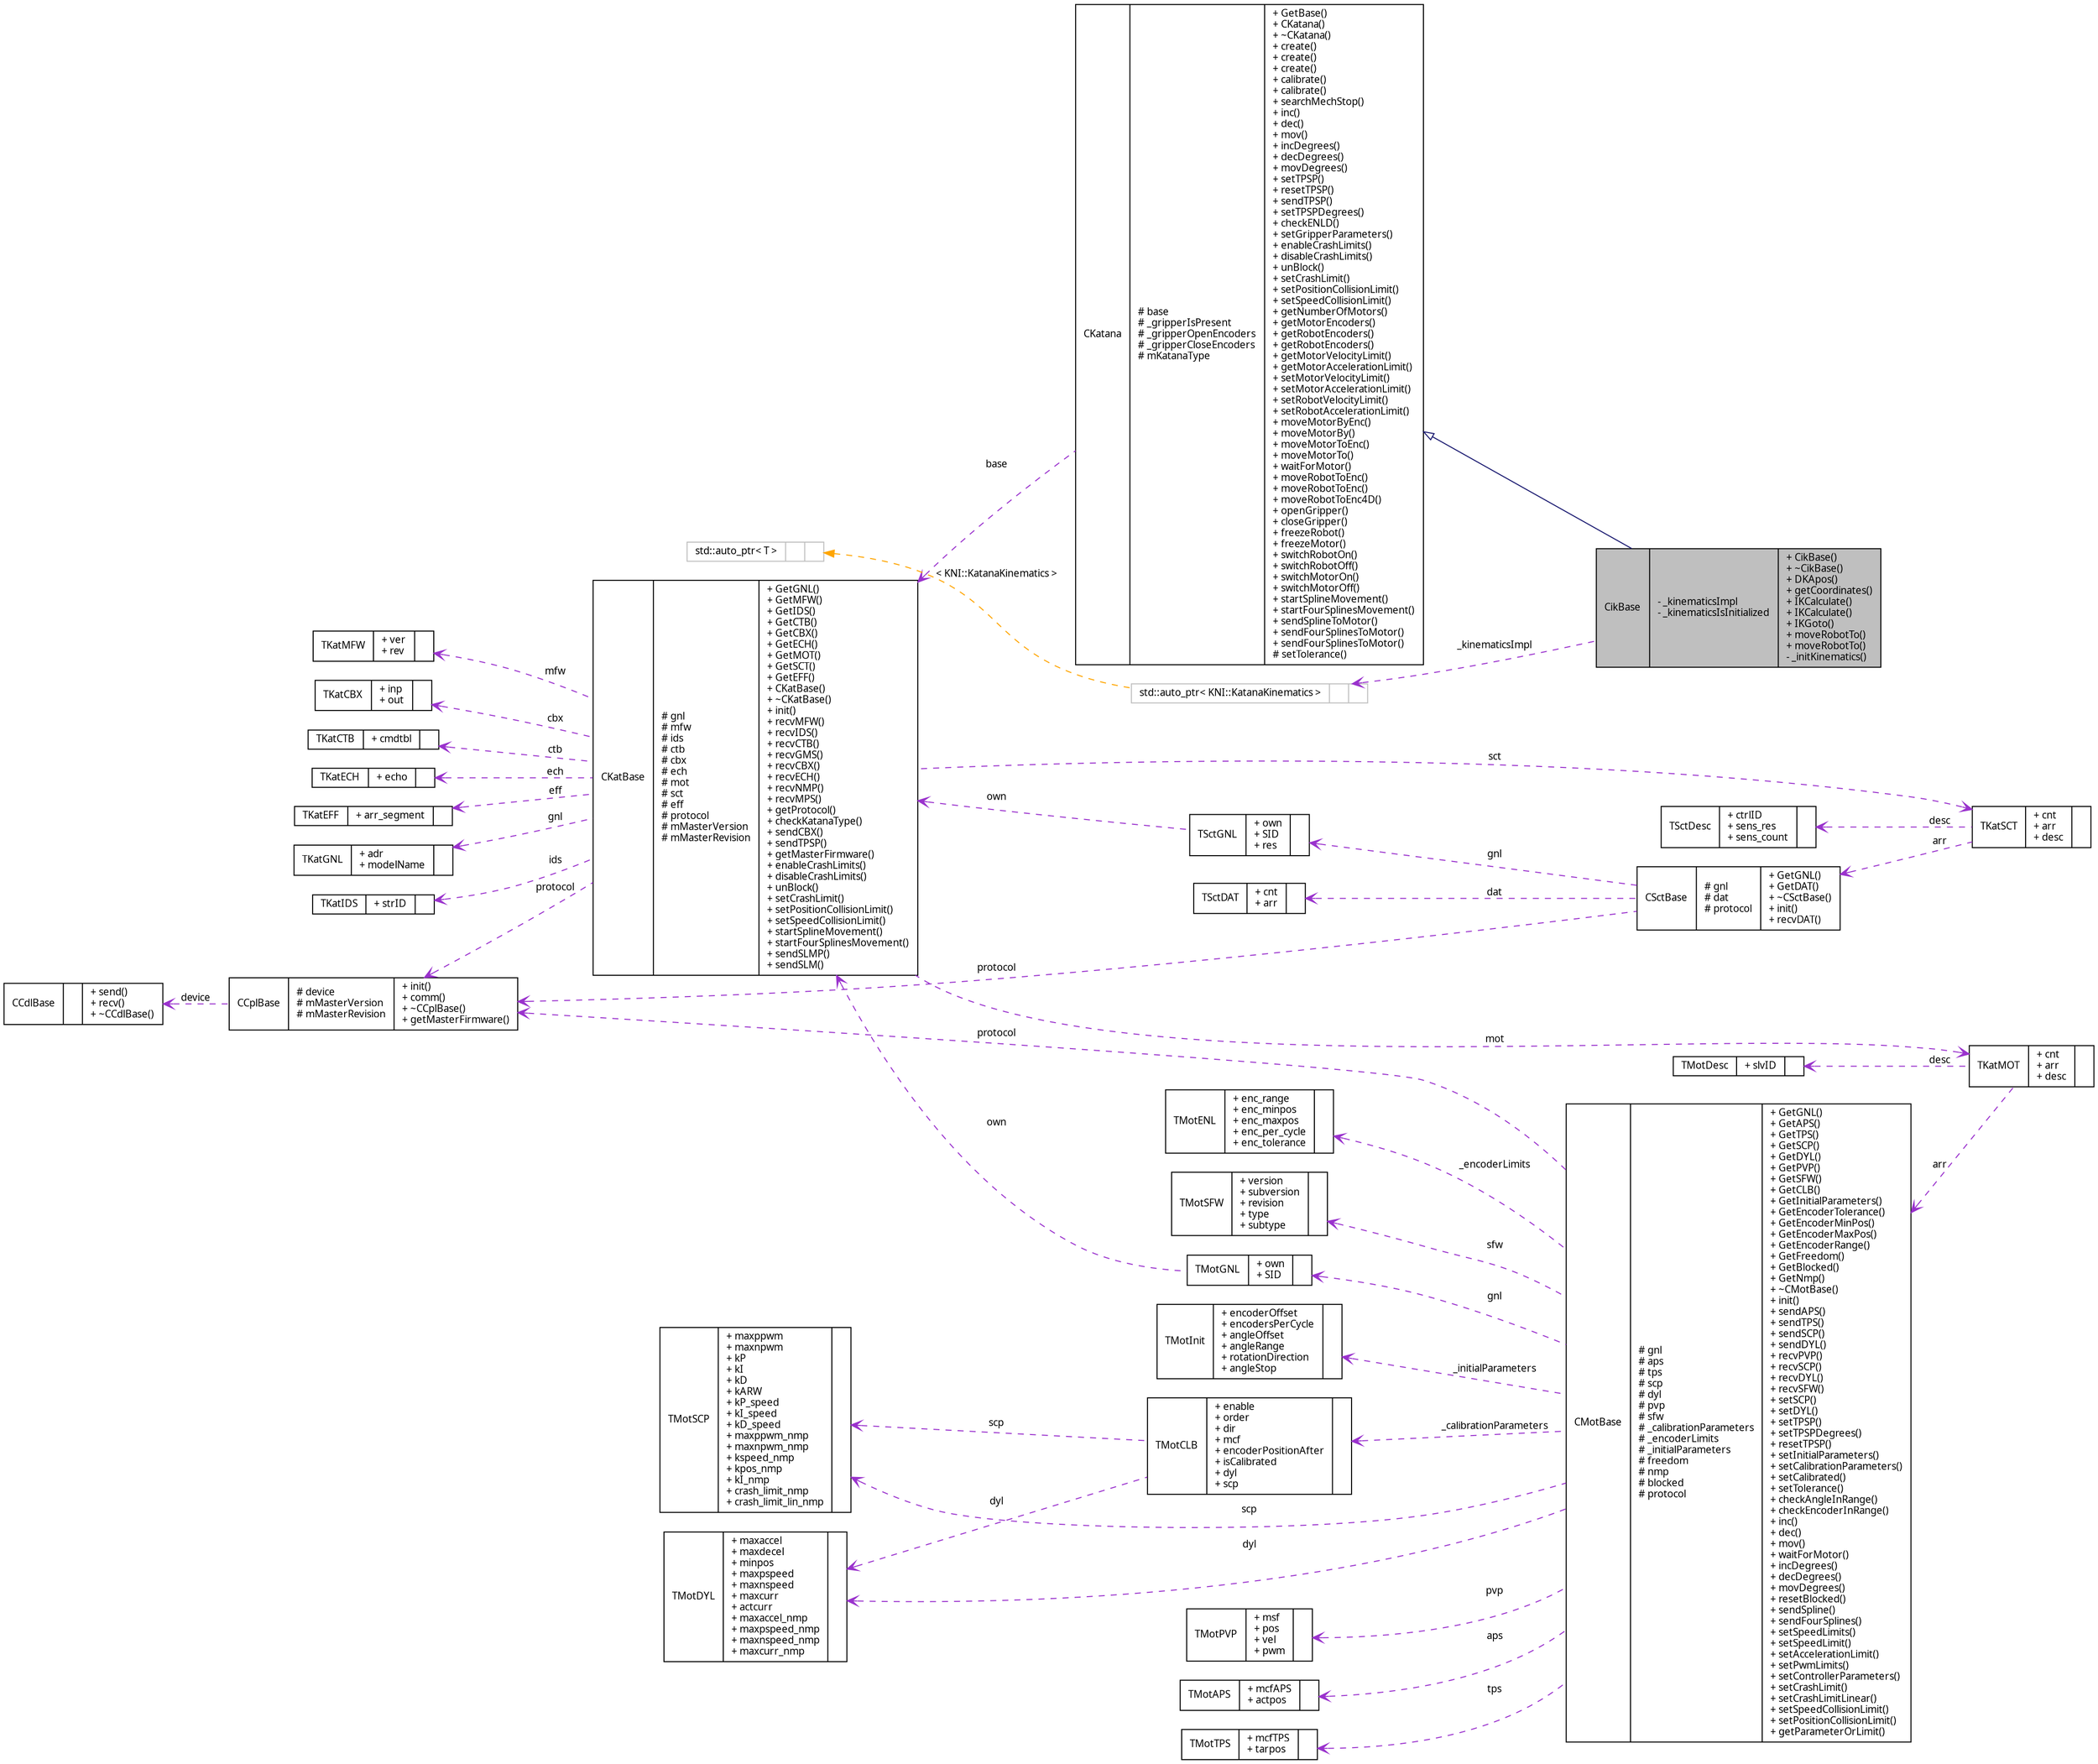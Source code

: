 digraph G
{
  edge [fontname="FreeSans.ttf",fontsize=10,labelfontname="FreeSans.ttf",labelfontsize=10];
  node [fontname="FreeSans.ttf",fontsize=10,shape=record];
  rankdir=LR;
  Node1 [label="{CikBase\n|- _kinematicsImpl\l- _kinematicsIsInitialized\l|+ CikBase()\l+ ~CikBase()\l+ DKApos()\l+ getCoordinates()\l+ IKCalculate()\l+ IKCalculate()\l+ IKGoto()\l+ moveRobotTo()\l+ moveRobotTo()\l- _initKinematics()\l}",height=0.2,width=0.4,color="black", fillcolor="grey75", style="filled" fontcolor="black"];
  Node2 -> Node1 [dir=back,color="midnightblue",fontsize=10,style="solid",arrowtail="empty",fontname="FreeSans.ttf"];
  Node2 [label="{CKatana\n|# base\l# _gripperIsPresent\l# _gripperOpenEncoders\l# _gripperCloseEncoders\l# mKatanaType\l|+ GetBase()\l+ CKatana()\l+ ~CKatana()\l+ create()\l+ create()\l+ create()\l+ calibrate()\l+ calibrate()\l+ searchMechStop()\l+ inc()\l+ dec()\l+ mov()\l+ incDegrees()\l+ decDegrees()\l+ movDegrees()\l+ setTPSP()\l+ resetTPSP()\l+ sendTPSP()\l+ setTPSPDegrees()\l+ checkENLD()\l+ setGripperParameters()\l+ enableCrashLimits()\l+ disableCrashLimits()\l+ unBlock()\l+ setCrashLimit()\l+ setPositionCollisionLimit()\l+ setSpeedCollisionLimit()\l+ getNumberOfMotors()\l+ getMotorEncoders()\l+ getRobotEncoders()\l+ getRobotEncoders()\l+ getMotorVelocityLimit()\l+ getMotorAccelerationLimit()\l+ setMotorVelocityLimit()\l+ setMotorAccelerationLimit()\l+ setRobotVelocityLimit()\l+ setRobotAccelerationLimit()\l+ moveMotorByEnc()\l+ moveMotorBy()\l+ moveMotorToEnc()\l+ moveMotorTo()\l+ waitForMotor()\l+ moveRobotToEnc()\l+ moveRobotToEnc()\l+ moveRobotToEnc4D()\l+ openGripper()\l+ closeGripper()\l+ freezeRobot()\l+ freezeMotor()\l+ switchRobotOn()\l+ switchRobotOff()\l+ switchMotorOn()\l+ switchMotorOff()\l+ startSplineMovement()\l+ startFourSplinesMovement()\l+ sendSplineToMotor()\l+ sendFourSplinesToMotor()\l+ sendFourSplinesToMotor()\l# setTolerance()\l}",height=0.2,width=0.4,color="black", fillcolor="white", style="filled",URL="$classCKatana.html",tooltip="Extended Katana class with additional functions."];
  Node3 -> Node2 [dir=back,color="darkorchid3",fontsize=10,style="dashed",label="base",arrowtail="open",fontname="FreeSans.ttf"];
  Node3 [label="{CKatBase\n|# gnl\l# mfw\l# ids\l# ctb\l# cbx\l# ech\l# mot\l# sct\l# eff\l# protocol\l# mMasterVersion\l# mMasterRevision\l|+ GetGNL()\l+ GetMFW()\l+ GetIDS()\l+ GetCTB()\l+ GetCBX()\l+ GetECH()\l+ GetMOT()\l+ GetSCT()\l+ GetEFF()\l+ CKatBase()\l+ ~CKatBase()\l+ init()\l+ recvMFW()\l+ recvIDS()\l+ recvCTB()\l+ recvGMS()\l+ recvCBX()\l+ recvECH()\l+ recvNMP()\l+ recvMPS()\l+ getProtocol()\l+ checkKatanaType()\l+ sendCBX()\l+ sendTPSP()\l+ getMasterFirmware()\l+ enableCrashLimits()\l+ disableCrashLimits()\l+ unBlock()\l+ setCrashLimit()\l+ setPositionCollisionLimit()\l+ setSpeedCollisionLimit()\l+ startSplineMovement()\l+ startFourSplinesMovement()\l+ sendSLMP()\l+ sendSLM()\l}",height=0.2,width=0.4,color="black", fillcolor="white", style="filled",URL="$classCKatBase.html",tooltip="Base Katana class."];
  Node4 -> Node3 [dir=back,color="darkorchid3",fontsize=10,style="dashed",label="mfw",arrowtail="open",fontname="FreeSans.ttf"];
  Node4 [label="{TKatMFW\n|+ ver\l+ rev\l|}",height=0.2,width=0.4,color="black", fillcolor="white", style="filled",URL="$structTKatMFW.html",tooltip="[MFW] master firmware version/revision number"];
  Node5 -> Node3 [dir=back,color="darkorchid3",fontsize=10,style="dashed",label="cbx",arrowtail="open",fontname="FreeSans.ttf"];
  Node5 [label="{TKatCBX\n|+ inp\l+ out\l|}",height=0.2,width=0.4,color="black", fillcolor="white", style="filled",URL="$structTKatCBX.html",tooltip="[CBX] connector box"];
  Node6 -> Node3 [dir=back,color="darkorchid3",fontsize=10,style="dashed",label="sct",arrowtail="open",fontname="FreeSans.ttf"];
  Node6 [label="{TKatSCT\n|+ cnt\l+ arr\l+ desc\l|}",height=0.2,width=0.4,color="black", fillcolor="white", style="filled",URL="$structTKatSCT.html",tooltip="[SCT] every sens ctrl&#39;s attributes"];
  Node7 -> Node6 [dir=back,color="darkorchid3",fontsize=10,style="dashed",label="desc",arrowtail="open",fontname="FreeSans.ttf"];
  Node7 [label="{TSctDesc\n|+ ctrlID\l+ sens_res\l+ sens_count\l|}",height=0.2,width=0.4,color="black", fillcolor="white", style="filled",URL="$structTSctDesc.html",tooltip="sensor controller description (partly)"];
  Node8 -> Node6 [dir=back,color="darkorchid3",fontsize=10,style="dashed",label="arr",arrowtail="open",fontname="FreeSans.ttf"];
  Node8 [label="{CSctBase\n|# gnl\l# dat\l# protocol\l|+ GetGNL()\l+ GetDAT()\l+ ~CSctBase()\l+ init()\l+ recvDAT()\l}",height=0.2,width=0.4,color="black", fillcolor="white", style="filled",URL="$classCSctBase.html",tooltip="Sensor Controller class."];
  Node9 -> Node8 [dir=back,color="darkorchid3",fontsize=10,style="dashed",label="gnl",arrowtail="open",fontname="FreeSans.ttf"];
  Node9 [label="{TSctGNL\n|+ own\l+ SID\l+ res\l|}",height=0.2,width=0.4,color="black", fillcolor="white", style="filled",URL="$structTSctGNL.html",tooltip="[GNL] controller generals"];
  Node3 -> Node9 [dir=back,color="darkorchid3",fontsize=10,style="dashed",label="own",arrowtail="open",fontname="FreeSans.ttf"];
  Node10 -> Node8 [dir=back,color="darkorchid3",fontsize=10,style="dashed",label="dat",arrowtail="open",fontname="FreeSans.ttf"];
  Node10 [label="{TSctDAT\n|+ cnt\l+ arr\l|}",height=0.2,width=0.4,color="black", fillcolor="white", style="filled",URL="$structTSctDAT.html",tooltip="[DAT] sensor data"];
  Node11 -> Node8 [dir=back,color="darkorchid3",fontsize=10,style="dashed",label="protocol",arrowtail="open",fontname="FreeSans.ttf"];
  Node11 [label="{CCplBase\n|# device\l# mMasterVersion\l# mMasterRevision\l|+ init()\l+ comm()\l+ ~CCplBase()\l+ getMasterFirmware()\l}",height=0.2,width=0.4,color="black", fillcolor="white", style="filled",URL="$classCCplBase.html",tooltip="Abstract base class for protocol definiton."];
  Node12 -> Node11 [dir=back,color="darkorchid3",fontsize=10,style="dashed",label="device",arrowtail="open",fontname="FreeSans.ttf"];
  Node12 [label="{CCdlBase\n||+ send()\l+ recv()\l+ ~CCdlBase()\l}",height=0.2,width=0.4,color="black", fillcolor="white", style="filled",URL="$classCCdlBase.html",tooltip="Abstract base class for devices."];
  Node13 -> Node3 [dir=back,color="darkorchid3",fontsize=10,style="dashed",label="ctb",arrowtail="open",fontname="FreeSans.ttf"];
  Node13 [label="{TKatCTB\n|+ cmdtbl\l|}",height=0.2,width=0.4,color="black", fillcolor="white", style="filled",URL="$structTKatCTB.html",tooltip="[CTB] command table defined in the firmware"];
  Node14 -> Node3 [dir=back,color="darkorchid3",fontsize=10,style="dashed",label="ech",arrowtail="open",fontname="FreeSans.ttf"];
  Node14 [label="{TKatECH\n|+ echo\l|}",height=0.2,width=0.4,color="black", fillcolor="white", style="filled",URL="$structTKatECH.html",tooltip="[ECH] echo"];
  Node15 -> Node3 [dir=back,color="darkorchid3",fontsize=10,style="dashed",label="eff",arrowtail="open",fontname="FreeSans.ttf"];
  Node15 [label="{TKatEFF\n|+ arr_segment\l|}",height=0.2,width=0.4,color="black", fillcolor="white", style="filled",URL="$structTKatEFF.html",tooltip="Inverse Kinematics structure of the endeffektor."];
  Node16 -> Node3 [dir=back,color="darkorchid3",fontsize=10,style="dashed",label="gnl",arrowtail="open",fontname="FreeSans.ttf"];
  Node16 [label="{TKatGNL\n|+ adr\l+ modelName\l|}",height=0.2,width=0.4,color="black", fillcolor="white", style="filled",URL="$structTKatGNL.html",tooltip="[GNL] general robot attributes"];
  Node17 -> Node3 [dir=back,color="darkorchid3",fontsize=10,style="dashed",label="mot",arrowtail="open",fontname="FreeSans.ttf"];
  Node17 [label="{TKatMOT\n|+ cnt\l+ arr\l+ desc\l|}",height=0.2,width=0.4,color="black", fillcolor="white", style="filled",URL="$structTKatMOT.html",tooltip="[MOT] every motor&#39;s attributes"];
  Node18 -> Node17 [dir=back,color="darkorchid3",fontsize=10,style="dashed",label="desc",arrowtail="open",fontname="FreeSans.ttf"];
  Node18 [label="{TMotDesc\n|+ slvID\l|}",height=0.2,width=0.4,color="black", fillcolor="white", style="filled",URL="$structTMotDesc.html",tooltip="motor description (partly)"];
  Node19 -> Node17 [dir=back,color="darkorchid3",fontsize=10,style="dashed",label="arr",arrowtail="open",fontname="FreeSans.ttf"];
  Node19 [label="{CMotBase\n|# gnl\l# aps\l# tps\l# scp\l# dyl\l# pvp\l# sfw\l# _calibrationParameters\l# _encoderLimits\l# _initialParameters\l# freedom\l# nmp\l# blocked\l# protocol\l|+ GetGNL()\l+ GetAPS()\l+ GetTPS()\l+ GetSCP()\l+ GetDYL()\l+ GetPVP()\l+ GetSFW()\l+ GetCLB()\l+ GetInitialParameters()\l+ GetEncoderTolerance()\l+ GetEncoderMinPos()\l+ GetEncoderMaxPos()\l+ GetEncoderRange()\l+ GetFreedom()\l+ GetBlocked()\l+ GetNmp()\l+ ~CMotBase()\l+ init()\l+ sendAPS()\l+ sendTPS()\l+ sendSCP()\l+ sendDYL()\l+ recvPVP()\l+ recvSCP()\l+ recvDYL()\l+ recvSFW()\l+ setSCP()\l+ setDYL()\l+ setTPSP()\l+ setTPSPDegrees()\l+ resetTPSP()\l+ setInitialParameters()\l+ setCalibrationParameters()\l+ setCalibrated()\l+ setTolerance()\l+ checkAngleInRange()\l+ checkEncoderInRange()\l+ inc()\l+ dec()\l+ mov()\l+ waitForMotor()\l+ incDegrees()\l+ decDegrees()\l+ movDegrees()\l+ resetBlocked()\l+ sendSpline()\l+ sendFourSplines()\l+ setSpeedLimits()\l+ setSpeedLimit()\l+ setAccelerationLimit()\l+ setPwmLimits()\l+ setControllerParameters()\l+ setCrashLimit()\l+ setCrashLimitLinear()\l+ setSpeedCollisionLimit()\l+ setPositionCollisionLimit()\l+ getParameterOrLimit()\l}",height=0.2,width=0.4,color="black", fillcolor="white", style="filled",URL="$classCMotBase.html",tooltip="Motor class."];
  Node20 -> Node19 [dir=back,color="darkorchid3",fontsize=10,style="dashed",label="_encoderLimits",arrowtail="open",fontname="FreeSans.ttf"];
  Node20 [label="{TMotENL\n|+ enc_range\l+ enc_minpos\l+ enc_maxpos\l+ enc_per_cycle\l+ enc_tolerance\l|}",height=0.2,width=0.4,color="black", fillcolor="white", style="filled",URL="$structTMotENL.html",tooltip="[ENL] limits in encoder values (INTERNAL STRUCTURE!)"];
  Node21 -> Node19 [dir=back,color="darkorchid3",fontsize=10,style="dashed",label="sfw",arrowtail="open",fontname="FreeSans.ttf"];
  Node21 [label="{TMotSFW\n|+ version\l+ subversion\l+ revision\l+ type\l+ subtype\l|}",height=0.2,width=0.4,color="black", fillcolor="white", style="filled",URL="$structTMotSFW.html",tooltip="[SFW] slave firmware"];
  Node22 -> Node19 [dir=back,color="darkorchid3",fontsize=10,style="dashed",label="gnl",arrowtail="open",fontname="FreeSans.ttf"];
  Node22 [label="{TMotGNL\n|+ own\l+ SID\l|}",height=0.2,width=0.4,color="black", fillcolor="white", style="filled",URL="$structTMotGNL.html",tooltip="[GNL] motor generals"];
  Node3 -> Node22 [dir=back,color="darkorchid3",fontsize=10,style="dashed",label="own",arrowtail="open",fontname="FreeSans.ttf"];
  Node23 -> Node19 [dir=back,color="darkorchid3",fontsize=10,style="dashed",label="_initialParameters",arrowtail="open",fontname="FreeSans.ttf"];
  Node23 [label="{TMotInit\n|+ encoderOffset\l+ encodersPerCycle\l+ angleOffset\l+ angleRange\l+ rotationDirection\l+ angleStop\l|}",height=0.2,width=0.4,color="black", fillcolor="white", style="filled",URL="$structTMotInit.html",tooltip="Initial motor parameters."];
  Node24 -> Node19 [dir=back,color="darkorchid3",fontsize=10,style="dashed",label="_calibrationParameters",arrowtail="open",fontname="FreeSans.ttf"];
  Node24 [label="{TMotCLB\n|+ enable\l+ order\l+ dir\l+ mcf\l+ encoderPositionAfter\l+ isCalibrated\l+ dyl\l+ scp\l|}",height=0.2,width=0.4,color="black", fillcolor="white", style="filled",URL="$structTMotCLB.html",tooltip="Calibration structure for single motors."];
  Node25 -> Node24 [dir=back,color="darkorchid3",fontsize=10,style="dashed",label="scp",arrowtail="open",fontname="FreeSans.ttf"];
  Node25 [label="{TMotSCP\n|+ maxppwm\l+ maxnpwm\l+ kP\l+ kI\l+ kD\l+ kARW\l+ kP_speed\l+ kI_speed\l+ kD_speed\l+ maxppwm_nmp\l+ maxnpwm_nmp\l+ kspeed_nmp\l+ kpos_nmp\l+ kI_nmp\l+ crash_limit_nmp\l+ crash_limit_lin_nmp\l|}",height=0.2,width=0.4,color="black", fillcolor="white", style="filled",URL="$structTMotSCP.html",tooltip="[SCP] static controller parameters"];
  Node26 -> Node24 [dir=back,color="darkorchid3",fontsize=10,style="dashed",label="dyl",arrowtail="open",fontname="FreeSans.ttf"];
  Node26 [label="{TMotDYL\n|+ maxaccel\l+ maxdecel\l+ minpos\l+ maxpspeed\l+ maxnspeed\l+ maxcurr\l+ actcurr\l+ maxaccel_nmp\l+ maxpspeed_nmp\l+ maxnspeed_nmp\l+ maxcurr_nmp\l|}",height=0.2,width=0.4,color="black", fillcolor="white", style="filled",URL="$structTMotDYL.html",tooltip="[DYL] dynamic limits"];
  Node27 -> Node19 [dir=back,color="darkorchid3",fontsize=10,style="dashed",label="pvp",arrowtail="open",fontname="FreeSans.ttf"];
  Node27 [label="{TMotPVP\n|+ msf\l+ pos\l+ vel\l+ pwm\l|}",height=0.2,width=0.4,color="black", fillcolor="white", style="filled",URL="$structTMotPVP.html",tooltip="[PVP] position, velocity, pulse width modulation"];
  Node28 -> Node19 [dir=back,color="darkorchid3",fontsize=10,style="dashed",label="aps",arrowtail="open",fontname="FreeSans.ttf"];
  Node28 [label="{TMotAPS\n|+ mcfAPS\l+ actpos\l|}",height=0.2,width=0.4,color="black", fillcolor="white", style="filled",URL="$structTMotAPS.html",tooltip="[APS] actual position"];
  Node25 -> Node19 [dir=back,color="darkorchid3",fontsize=10,style="dashed",label="scp",arrowtail="open",fontname="FreeSans.ttf"];
  Node29 -> Node19 [dir=back,color="darkorchid3",fontsize=10,style="dashed",label="tps",arrowtail="open",fontname="FreeSans.ttf"];
  Node29 [label="{TMotTPS\n|+ mcfTPS\l+ tarpos\l|}",height=0.2,width=0.4,color="black", fillcolor="white", style="filled",URL="$structTMotTPS.html",tooltip="[TPS] target position"];
  Node11 -> Node19 [dir=back,color="darkorchid3",fontsize=10,style="dashed",label="protocol",arrowtail="open",fontname="FreeSans.ttf"];
  Node26 -> Node19 [dir=back,color="darkorchid3",fontsize=10,style="dashed",label="dyl",arrowtail="open",fontname="FreeSans.ttf"];
  Node30 -> Node3 [dir=back,color="darkorchid3",fontsize=10,style="dashed",label="ids",arrowtail="open",fontname="FreeSans.ttf"];
  Node30 [label="{TKatIDS\n|+ strID\l|}",height=0.2,width=0.4,color="black", fillcolor="white", style="filled",URL="$structTKatIDS.html",tooltip="[IDS] identification string"];
  Node11 -> Node3 [dir=back,color="darkorchid3",fontsize=10,style="dashed",label="protocol",arrowtail="open",fontname="FreeSans.ttf"];
  Node31 -> Node1 [dir=back,color="darkorchid3",fontsize=10,style="dashed",label="_kinematicsImpl",arrowtail="open",fontname="FreeSans.ttf"];
  Node31 [label="{std::auto_ptr\< KNI::KatanaKinematics \>\n||}",height=0.2,width=0.4,color="grey75", fillcolor="white", style="filled"];
  Node32 -> Node31 [dir=back,color="orange",fontsize=10,style="dashed",label="\< KNI::KatanaKinematics \>",fontname="FreeSans.ttf"];
  Node32 [label="{std::auto_ptr\< T \>\n||}",height=0.2,width=0.4,color="grey75", fillcolor="white", style="filled",tooltip="STL class."];
}
